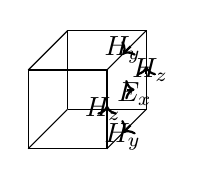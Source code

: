 \begin{tikzpicture}

    \draw (0,0)--(1,0)--(1,1)--(0,1)--(0,0);
    \draw (0.5,0.5)--(1.5,0.5)--(1.5,1.5)--(0.5,1.5)--(0.5,0.5);

    \draw (0,0)--(0.5,0.5);
    \draw (1,1)--(1.5,1.5);
    \draw(1,0)--(1.5,0.5);
    \draw(0,1)--(0.5,1.5);

    \draw[thick,<-] (1,0.55)--(1,0.45);
    \draw[thick,<-] (1.5,1.05)--(1.5,0.95);
    \draw[thick,<-] (1.2,1.2)--(1.3,1.3);
    \draw[thick,<-] (1.2,0.2)--(1.3,0.3);
    \node at (1.2,0.15) {$H_y$};
    \node at (1.2,1.25) {$H_y$};
    \node at (1.55,1) {$H_z$};
    \node at (0.95,0.5) {$H_z$};

    \draw[thick,->] (1.25,0.75)--(1.35,0.75);
    \node at (1.35, 0.7) {$E_x$};
\end{tikzpicture}
